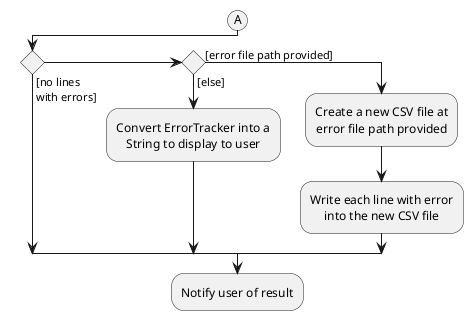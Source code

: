 @startuml

skinparam defaultTextAlignment center

(A)

if () then ([no lines\nwith errors])
else if () then ([else])
    :Convert ErrorTracker into a\nString to display to user;
else ([error file path provided])
    :Create a new CSV file at\nerror file path provided;
    :Write each line with error\ninto the new CSV file;
endif

:Notify user of result;

@enduml
